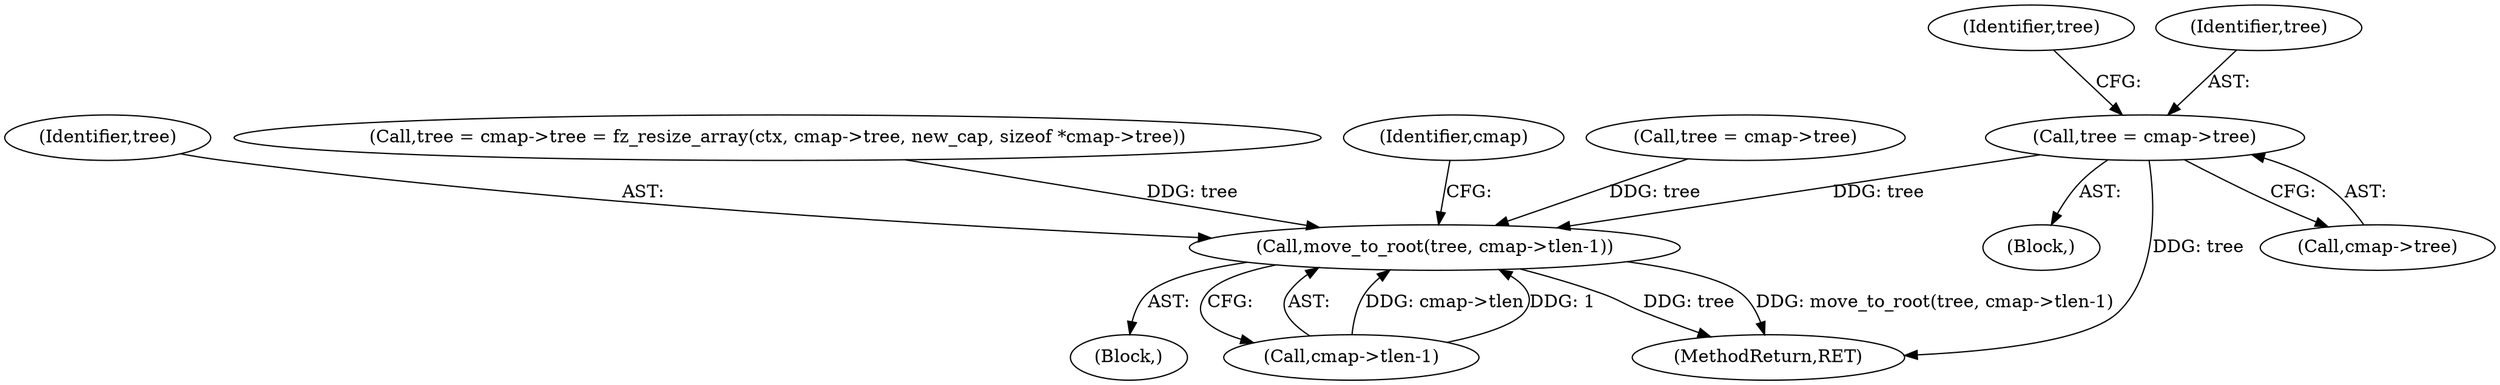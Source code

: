 digraph "0_ghostscript_f597300439e62f5e921f0d7b1e880b5c1a1f1607@pointer" {
"1000331" [label="(Call,tree = cmap->tree)"];
"1000724" [label="(Call,move_to_root(tree, cmap->tlen-1))"];
"1000340" [label="(Identifier,tree)"];
"1000759" [label="(MethodReturn,RET)"];
"1000333" [label="(Call,cmap->tree)"];
"1000119" [label="(Block,)"];
"1000726" [label="(Call,cmap->tlen-1)"];
"1000725" [label="(Identifier,tree)"];
"1000285" [label="(Block,)"];
"1000332" [label="(Identifier,tree)"];
"1000585" [label="(Call,tree = cmap->tree = fz_resize_array(ctx, cmap->tree, new_cap, sizeof *cmap->tree))"];
"1000733" [label="(Identifier,cmap)"];
"1000331" [label="(Call,tree = cmap->tree)"];
"1000134" [label="(Call,tree = cmap->tree)"];
"1000724" [label="(Call,move_to_root(tree, cmap->tlen-1))"];
"1000331" -> "1000285"  [label="AST: "];
"1000331" -> "1000333"  [label="CFG: "];
"1000332" -> "1000331"  [label="AST: "];
"1000333" -> "1000331"  [label="AST: "];
"1000340" -> "1000331"  [label="CFG: "];
"1000331" -> "1000759"  [label="DDG: tree"];
"1000331" -> "1000724"  [label="DDG: tree"];
"1000724" -> "1000119"  [label="AST: "];
"1000724" -> "1000726"  [label="CFG: "];
"1000725" -> "1000724"  [label="AST: "];
"1000726" -> "1000724"  [label="AST: "];
"1000733" -> "1000724"  [label="CFG: "];
"1000724" -> "1000759"  [label="DDG: move_to_root(tree, cmap->tlen-1)"];
"1000724" -> "1000759"  [label="DDG: tree"];
"1000585" -> "1000724"  [label="DDG: tree"];
"1000134" -> "1000724"  [label="DDG: tree"];
"1000726" -> "1000724"  [label="DDG: cmap->tlen"];
"1000726" -> "1000724"  [label="DDG: 1"];
}
